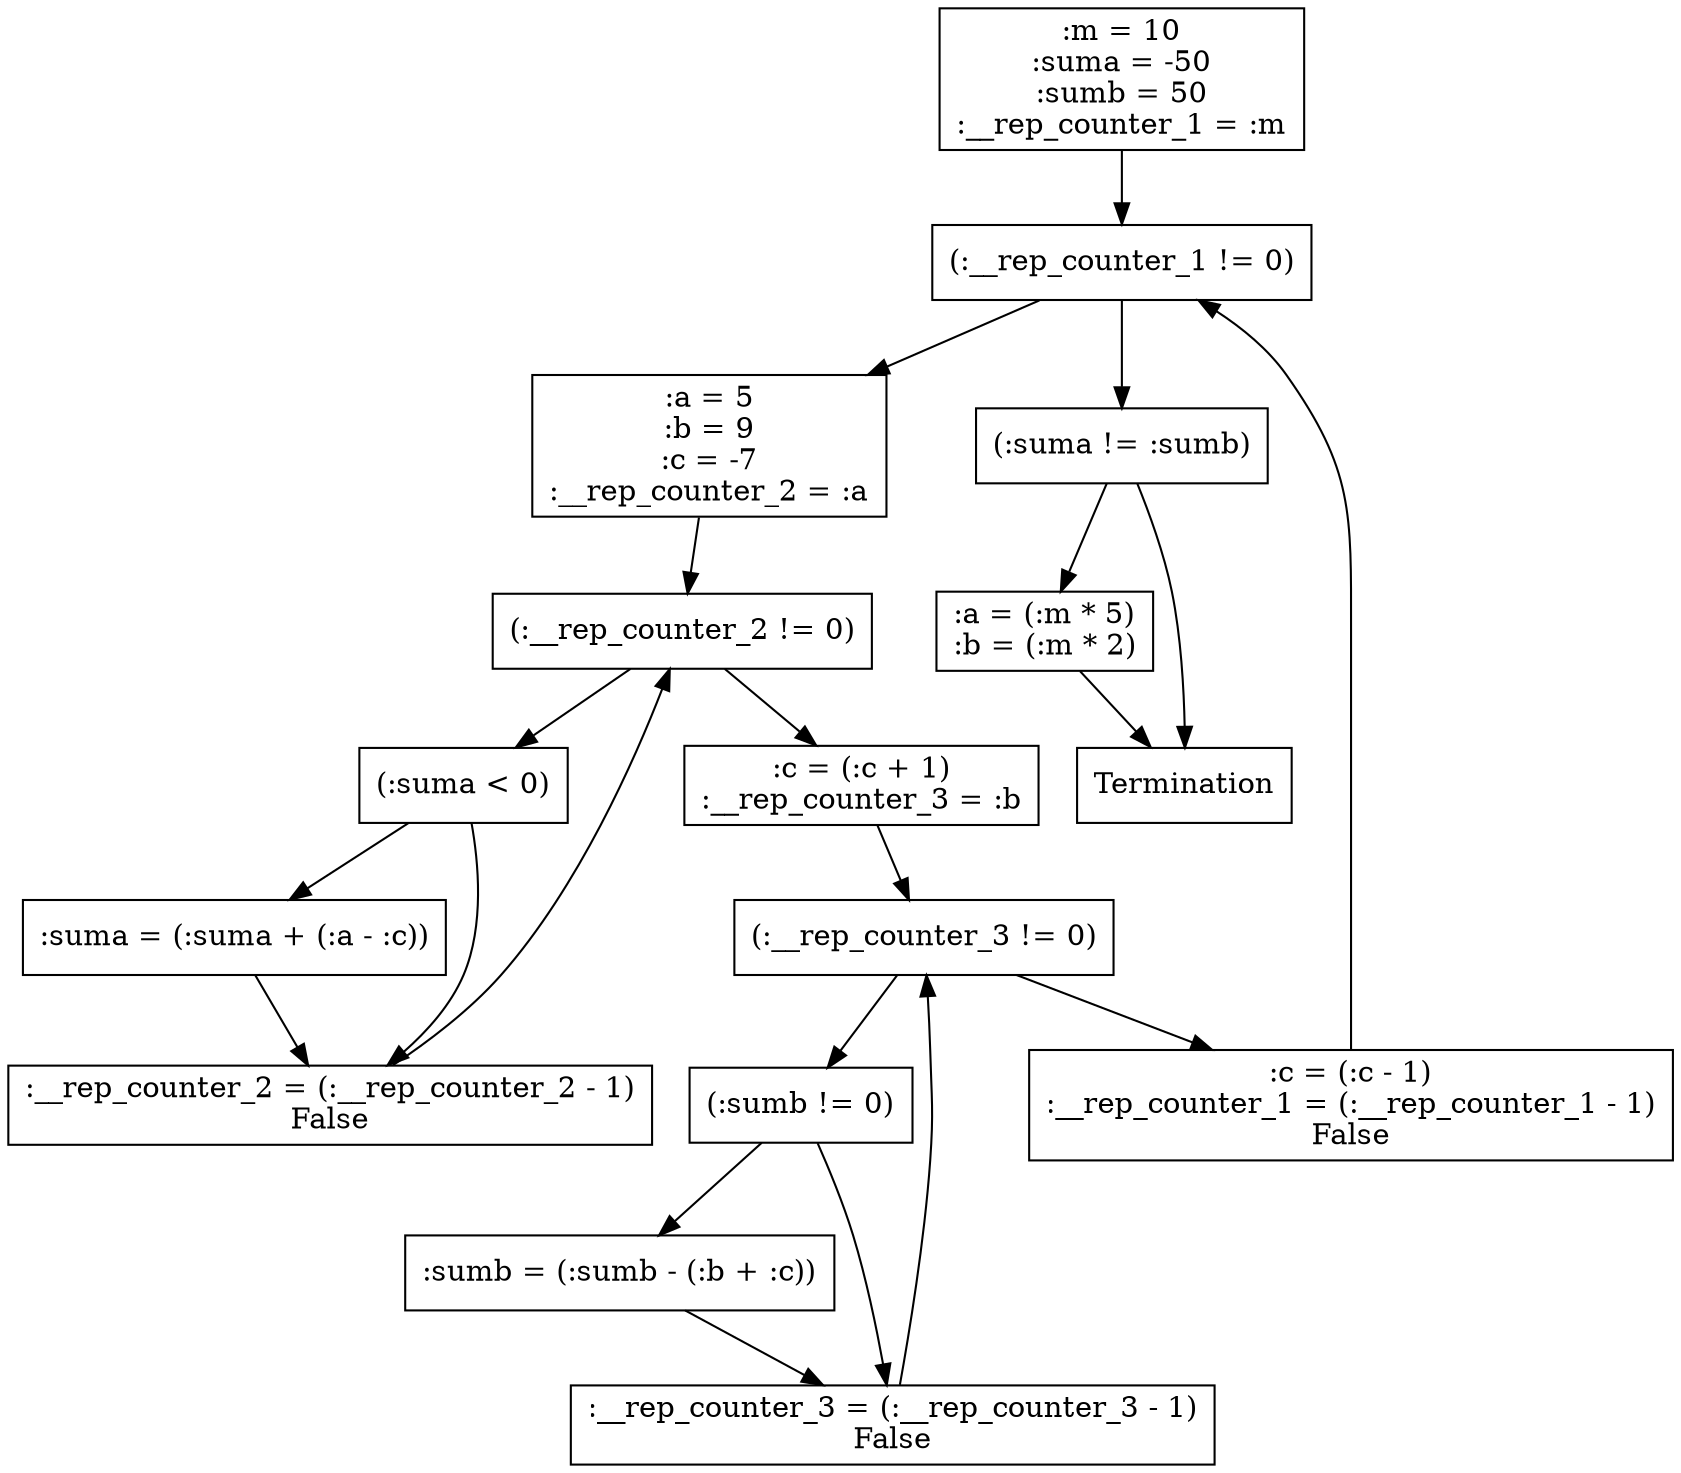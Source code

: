 // Control Flow Graph
strict digraph {
	0 [label=":m = 10
:suma = -50
:sumb = 50
:__rep_counter_1 = :m" shape=box]
	4 [label="(:__rep_counter_1 != 0)" shape=box]
	5 [label=":a = 5
:b = 9
:c = -7
:__rep_counter_2 = :a" shape=box]
	9 [label="(:__rep_counter_2 != 0)" shape=box]
	10 [label="(:suma < 0)" shape=box]
	11 [label=":suma = (:suma + (:a - :c))" shape=box]
	12 [label=":__rep_counter_2 = (:__rep_counter_2 - 1)
False" shape=box]
	14 [label=":c = (:c + 1)
:__rep_counter_3 = :b" shape=box]
	16 [label="(:__rep_counter_3 != 0)" shape=box]
	17 [label="(:sumb != 0)" shape=box]
	18 [label=":sumb = (:sumb - (:b + :c))" shape=box]
	19 [label=":__rep_counter_3 = (:__rep_counter_3 - 1)
False" shape=box]
	21 [label=":c = (:c - 1)
:__rep_counter_1 = (:__rep_counter_1 - 1)
False" shape=box]
	24 [label="(:suma != :sumb)" shape=box]
	25 [label=":a = (:m * 5)
:b = (:m * 2)" shape=box]
	27 [label=Termination shape=box]
	0 -> 4
	4 -> 5
	4 -> 24
	5 -> 9
	9 -> 10
	9 -> 14
	10 -> 11
	10 -> 12
	11 -> 12
	12 -> 9
	14 -> 16
	16 -> 17
	16 -> 21
	17 -> 18
	17 -> 19
	18 -> 19
	19 -> 16
	21 -> 4
	24 -> 25
	24 -> 27
	25 -> 27
}
